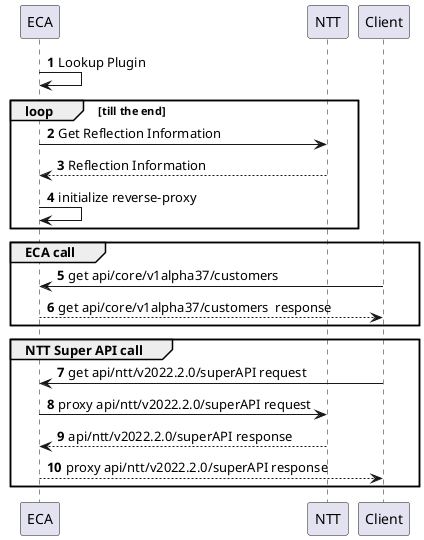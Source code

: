 @startuml

autonumber

ECA -> ECA: Lookup Plugin

loop till the end
ECA -> NTT: Get Reflection Information
NTT --> ECA: Reflection Information
ECA -> ECA:  initialize reverse-proxy
end

group ECA call
Client -> ECA: get api/core/v1alpha37/customers
ECA --> Client: get api/core/v1alpha37/customers  response
end

group NTT Super API call
Client -> ECA: get api/ntt/v2022.2.0/superAPI request
ECA -> NTT: proxy api/ntt/v2022.2.0/superAPI request
NTT --> ECA: api/ntt/v2022.2.0/superAPI response
ECA --> Client: proxy api/ntt/v2022.2.0/superAPI response
end

@enduml